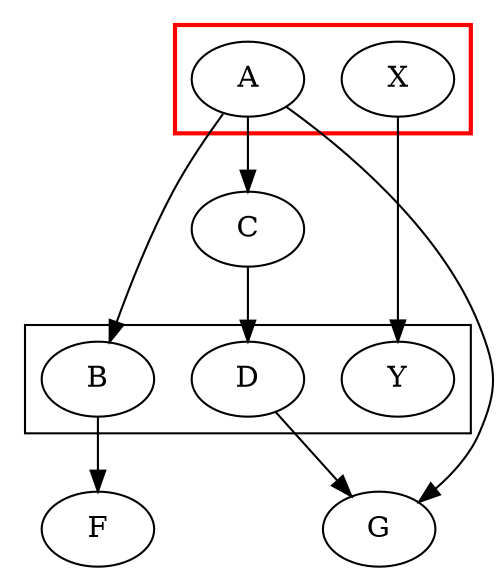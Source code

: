 digraph example5 {
	subgraph cluster_0 {
		color=red style=bold
		rank=same
		A
		X
	}
	C
	subgraph cluster_2 {
		rank=min
		B
		D
		Y
	}
	{
		F
		G
	}
	A -> B
	A -> C
	C -> D
	X -> Y
	B -> F
	D -> G
	A -> G
}
